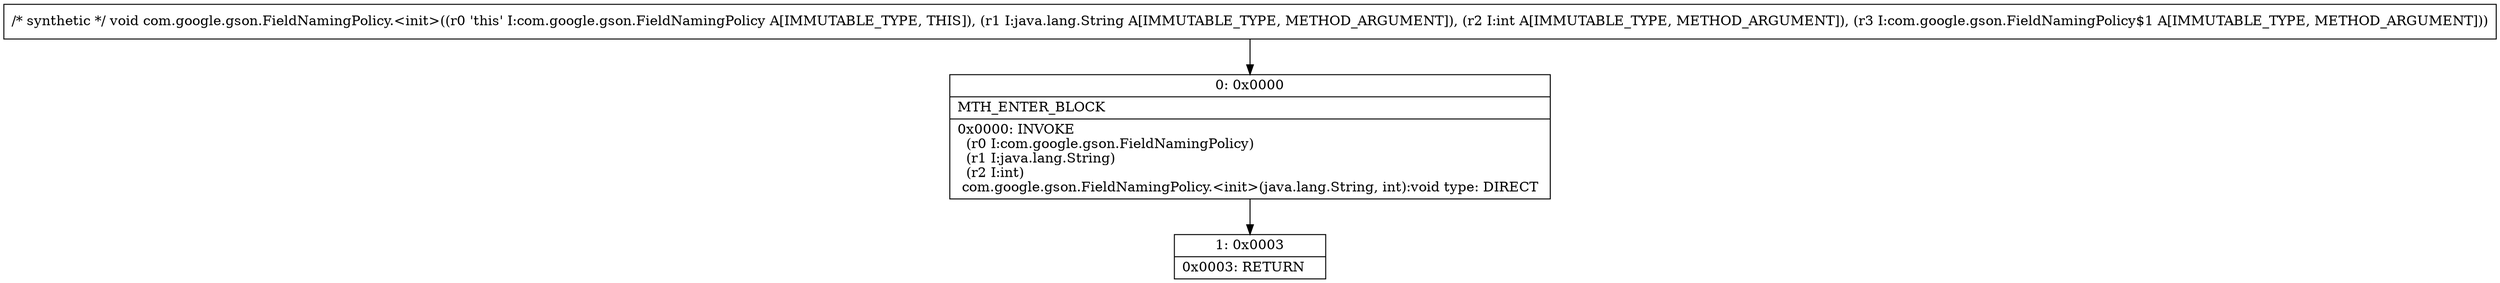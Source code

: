 digraph "CFG forcom.google.gson.FieldNamingPolicy.\<init\>(Ljava\/lang\/String;ILcom\/google\/gson\/FieldNamingPolicy$1;)V" {
Node_0 [shape=record,label="{0\:\ 0x0000|MTH_ENTER_BLOCK\l|0x0000: INVOKE  \l  (r0 I:com.google.gson.FieldNamingPolicy)\l  (r1 I:java.lang.String)\l  (r2 I:int)\l com.google.gson.FieldNamingPolicy.\<init\>(java.lang.String, int):void type: DIRECT \l}"];
Node_1 [shape=record,label="{1\:\ 0x0003|0x0003: RETURN   \l}"];
MethodNode[shape=record,label="{\/* synthetic *\/ void com.google.gson.FieldNamingPolicy.\<init\>((r0 'this' I:com.google.gson.FieldNamingPolicy A[IMMUTABLE_TYPE, THIS]), (r1 I:java.lang.String A[IMMUTABLE_TYPE, METHOD_ARGUMENT]), (r2 I:int A[IMMUTABLE_TYPE, METHOD_ARGUMENT]), (r3 I:com.google.gson.FieldNamingPolicy$1 A[IMMUTABLE_TYPE, METHOD_ARGUMENT])) }"];
MethodNode -> Node_0;
Node_0 -> Node_1;
}


